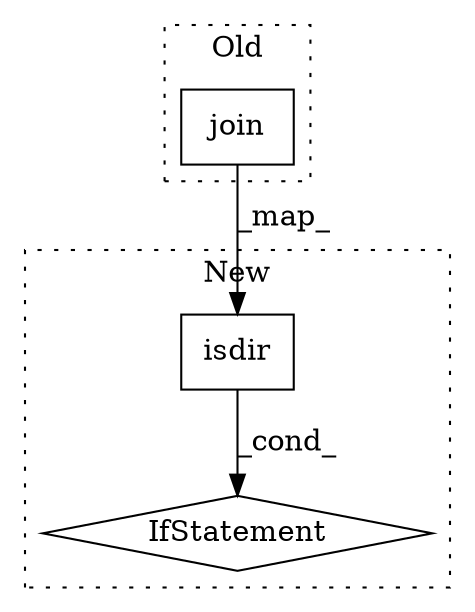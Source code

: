 digraph G {
subgraph cluster0 {
1 [label="join" a="32" s="3302,3325" l="5,1" shape="box"];
label = "Old";
style="dotted";
}
subgraph cluster1 {
2 [label="isdir" a="32" s="4358,4378" l="6,1" shape="box"];
3 [label="IfStatement" a="25" s="4346,4379" l="4,2" shape="diamond"];
label = "New";
style="dotted";
}
1 -> 2 [label="_map_"];
2 -> 3 [label="_cond_"];
}